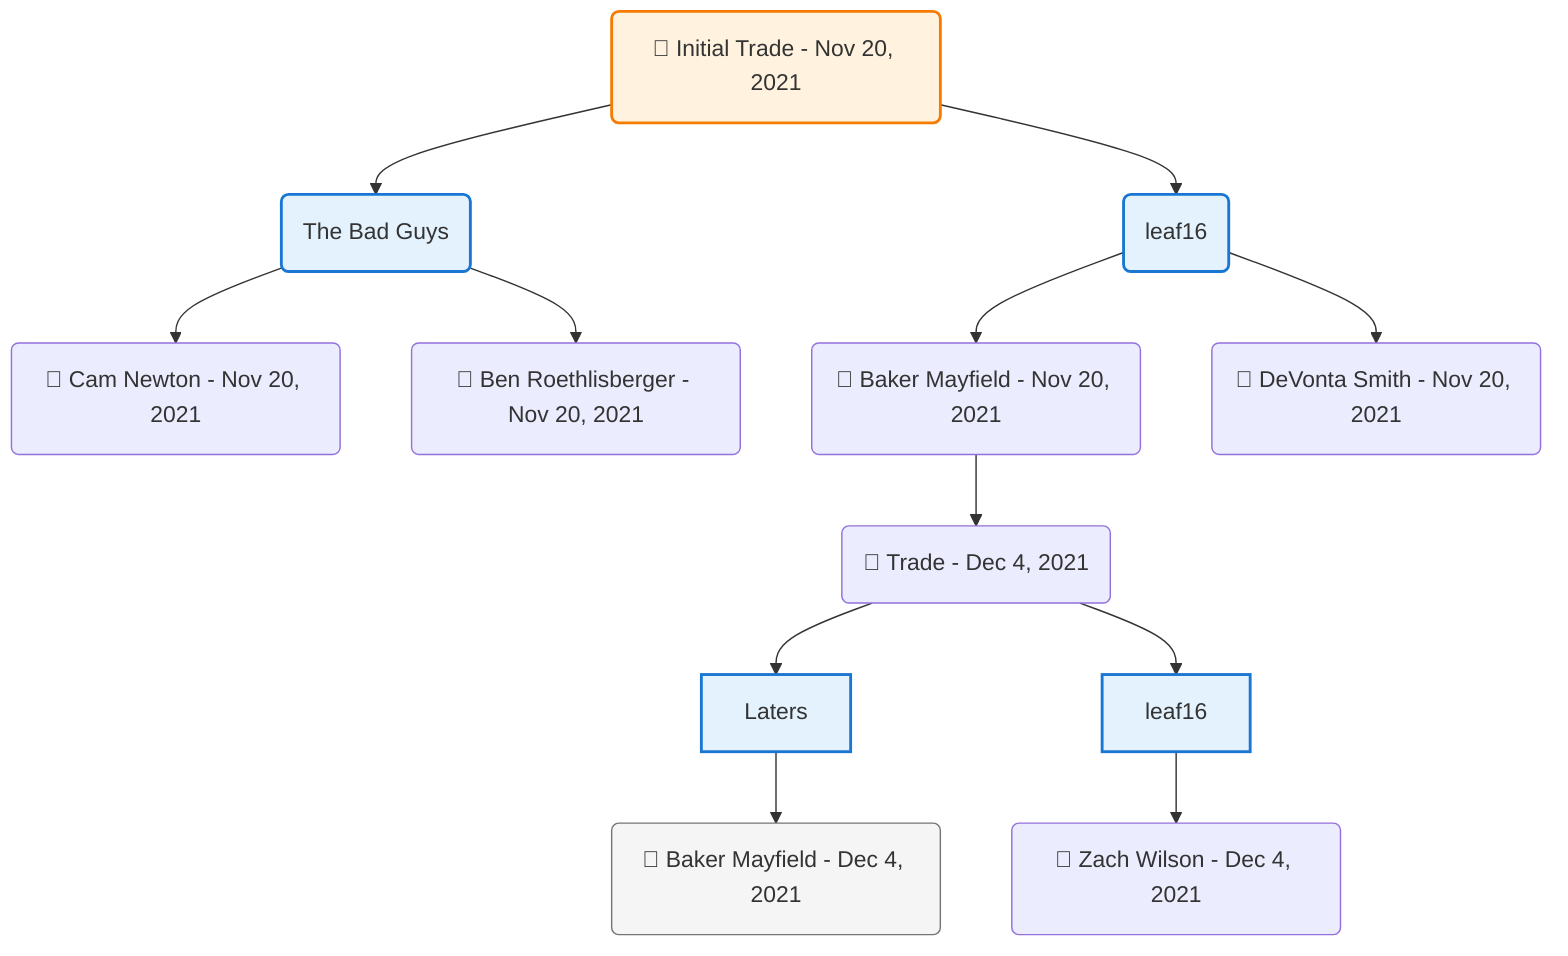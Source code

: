 flowchart TD

    TRADE_MAIN("🔄 Initial Trade - Nov 20, 2021")
    TEAM_1("The Bad Guys")
    TEAM_2("leaf16")
    NODE_926acee2-a045-40e7-90ba-389085f2dbbf("🔄 Cam Newton - Nov 20, 2021")
    NODE_b3ff52a7-5a27-467a-878a-462373661bb6("🔄 Baker Mayfield - Nov 20, 2021")
    TRADE_21a804cb-bc08-4bc3-a90b-b3ac28d0c754_3("🔄 Trade - Dec 4, 2021")
    TEAM_825928a9-7194-43aa-b7ae-fc78c2510b16_4["Laters"]
    NODE_ae6a39e2-2230-4958-b4b5-72abfe81bd59("🔄 Baker Mayfield - Dec 4, 2021")
    TEAM_66fb98f4-89a7-45f9-893a-b41d71e6249d_5["leaf16"]
    NODE_e0cecf75-76b0-45b1-926a-4ac0b4441357("🔄 Zach Wilson - Dec 4, 2021")
    NODE_190f849c-7b99-4088-80f2-7ce7a97c33c9("🔄 Ben Roethlisberger - Nov 20, 2021")
    NODE_6b213b62-98c3-49e9-b2e6-cef996fba9ff("🔄 DeVonta Smith - Nov 20, 2021")

    TRADE_MAIN --> TEAM_1
    TRADE_MAIN --> TEAM_2
    TEAM_1 --> NODE_926acee2-a045-40e7-90ba-389085f2dbbf
    TEAM_2 --> NODE_b3ff52a7-5a27-467a-878a-462373661bb6
    NODE_b3ff52a7-5a27-467a-878a-462373661bb6 --> TRADE_21a804cb-bc08-4bc3-a90b-b3ac28d0c754_3
    TRADE_21a804cb-bc08-4bc3-a90b-b3ac28d0c754_3 --> TEAM_825928a9-7194-43aa-b7ae-fc78c2510b16_4
    TEAM_825928a9-7194-43aa-b7ae-fc78c2510b16_4 --> NODE_ae6a39e2-2230-4958-b4b5-72abfe81bd59
    TRADE_21a804cb-bc08-4bc3-a90b-b3ac28d0c754_3 --> TEAM_66fb98f4-89a7-45f9-893a-b41d71e6249d_5
    TEAM_66fb98f4-89a7-45f9-893a-b41d71e6249d_5 --> NODE_e0cecf75-76b0-45b1-926a-4ac0b4441357
    TEAM_1 --> NODE_190f849c-7b99-4088-80f2-7ce7a97c33c9
    TEAM_2 --> NODE_6b213b62-98c3-49e9-b2e6-cef996fba9ff

    %% Node styling
    classDef teamNode fill:#e3f2fd,stroke:#1976d2,stroke-width:2px
    classDef tradeNode fill:#fff3e0,stroke:#f57c00,stroke-width:2px
    classDef playerNode fill:#f3e5f5,stroke:#7b1fa2,stroke-width:1px
    classDef nonRootPlayerNode fill:#f5f5f5,stroke:#757575,stroke-width:1px
    classDef endNode fill:#ffebee,stroke:#c62828,stroke-width:2px
    classDef waiverNode fill:#e8f5e8,stroke:#388e3c,stroke-width:2px
    classDef championshipNode fill:#fff9c4,stroke:#f57f17,stroke-width:3px

    class TEAM_1,TEAM_2,TEAM_825928a9-7194-43aa-b7ae-fc78c2510b16_4,TEAM_66fb98f4-89a7-45f9-893a-b41d71e6249d_5 teamNode
    class NODE_ae6a39e2-2230-4958-b4b5-72abfe81bd59 nonRootPlayerNode
    class TRADE_MAIN tradeNode